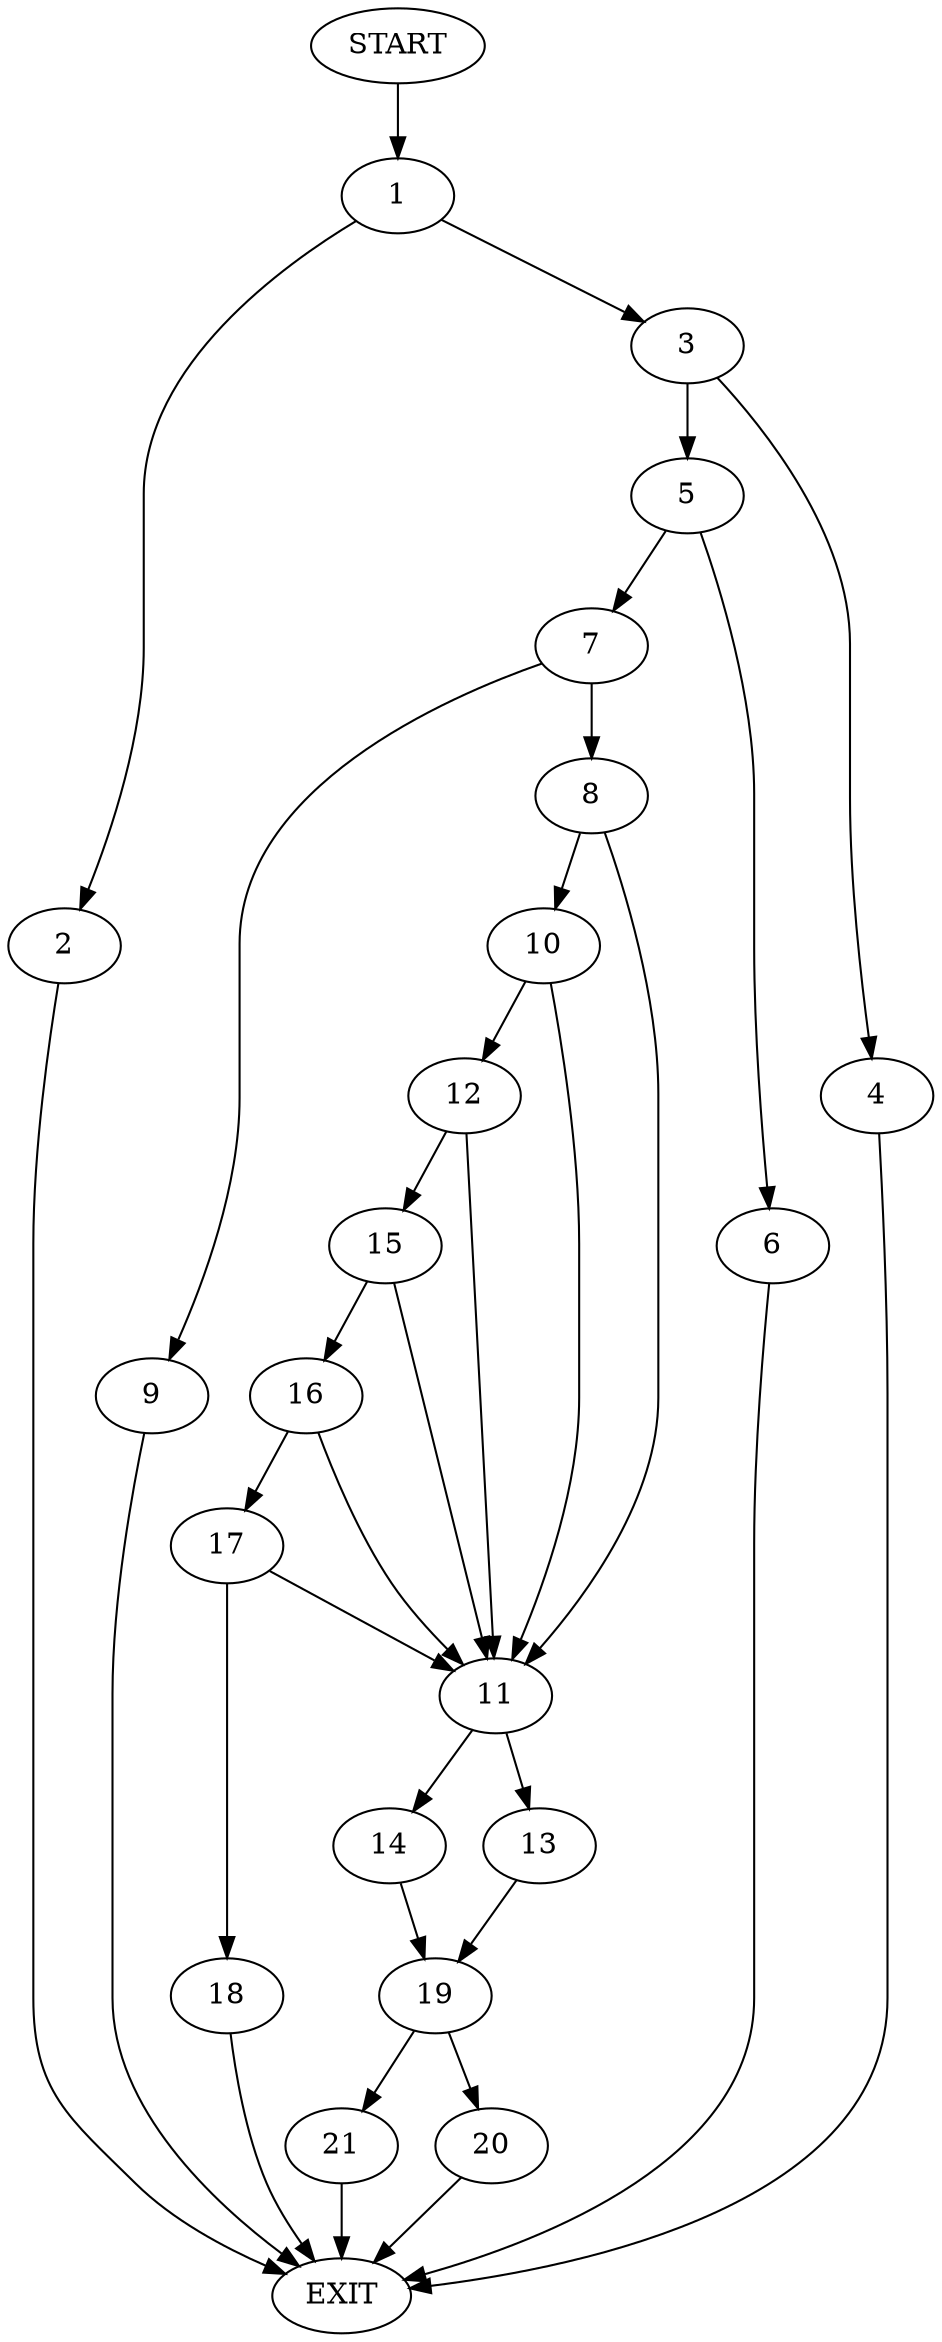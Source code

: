 digraph {
0 [label="START"]
22 [label="EXIT"]
0 -> 1
1 -> 2
1 -> 3
3 -> 4
3 -> 5
2 -> 22
4 -> 22
5 -> 6
5 -> 7
6 -> 22
7 -> 8
7 -> 9
9 -> 22
8 -> 10
8 -> 11
10 -> 11
10 -> 12
11 -> 13
11 -> 14
12 -> 11
12 -> 15
15 -> 16
15 -> 11
16 -> 17
16 -> 11
17 -> 11
17 -> 18
18 -> 22
13 -> 19
14 -> 19
19 -> 20
19 -> 21
20 -> 22
21 -> 22
}
